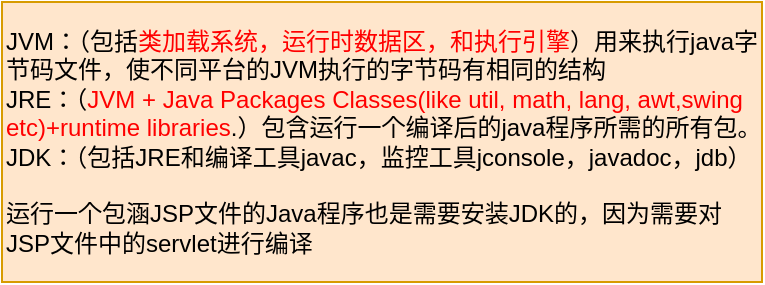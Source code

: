 <mxfile version="17.4.1" type="github">
  <diagram id="cyJsS7ivkHpWse9aPu4b" name="Page-1">
    <mxGraphModel dx="677" dy="378" grid="1" gridSize="10" guides="1" tooltips="1" connect="1" arrows="1" fold="1" page="1" pageScale="1" pageWidth="850" pageHeight="1100" math="0" shadow="0">
      <root>
        <mxCell id="0" />
        <mxCell id="1" parent="0" />
        <mxCell id="mPPLmPChkx4s_wyopT-2-1" value="JVM：（包括&lt;font color=&quot;#ff0000&quot;&gt;类加载系统，运行时数据区，和执行引擎&lt;/font&gt;）用来执行java字节码文件，使不同平台的JVM执行的字节码有相同的结构&lt;br&gt;JRE：（&lt;font color=&quot;#ff0000&quot;&gt;JVM + Java Packages Classes(like util, math, lang, awt,swing etc)+runtime libraries&lt;/font&gt;.）包含运行一个编译后的java程序所需的所有包。&lt;br&gt;JDK：（包括JRE和编译工具javac，监控工具jconsole，javadoc，jdb）&lt;br&gt;&lt;br&gt;运行一个包涵JSP文件的Java程序也是需要安装JDK的，因为需要对JSP文件中的servlet进行编译" style="rounded=0;whiteSpace=wrap;html=1;align=left;fillColor=#ffe6cc;strokeColor=#d79b00;" vertex="1" parent="1">
          <mxGeometry x="10" y="10" width="380" height="140" as="geometry" />
        </mxCell>
      </root>
    </mxGraphModel>
  </diagram>
</mxfile>
